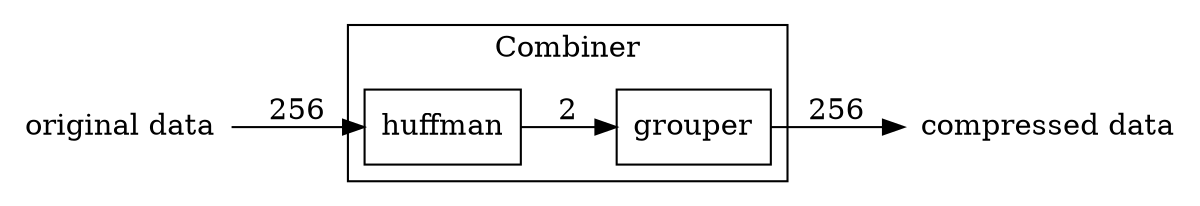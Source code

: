 digraph G
{
    node [shape="box"];
    rankdir=LR;

    subgraph cluster_private
    {
        label="Combiner";

        huffman [label="huffman"];
        grouper [label="grouper"];

        huffman -> grouper [label="2"];
    }

    input [label="original data",shape=none];
    output [label="compressed data",shape=none];

    input -> huffman [label="256"];
    grouper -> output [label="256"];
}